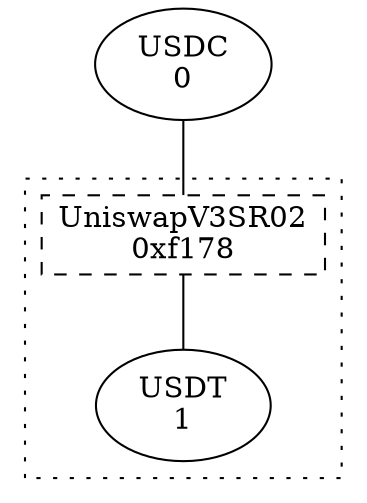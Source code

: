 graph G {
    token0 [label = "USDC\n0";];
    token1 [label = "USDT\n1";];
    pool0 [label = "UniswapV3SR02\n0xf178";shape = rect;style = dashed;];
    token0 -- pool0;
    subgraph cluster0 {
        style = dotted;
        pool0 -- token1;
        subgraph {
            rank = same;
            edge [style = invis;];
            token1;
        }
    }
}
